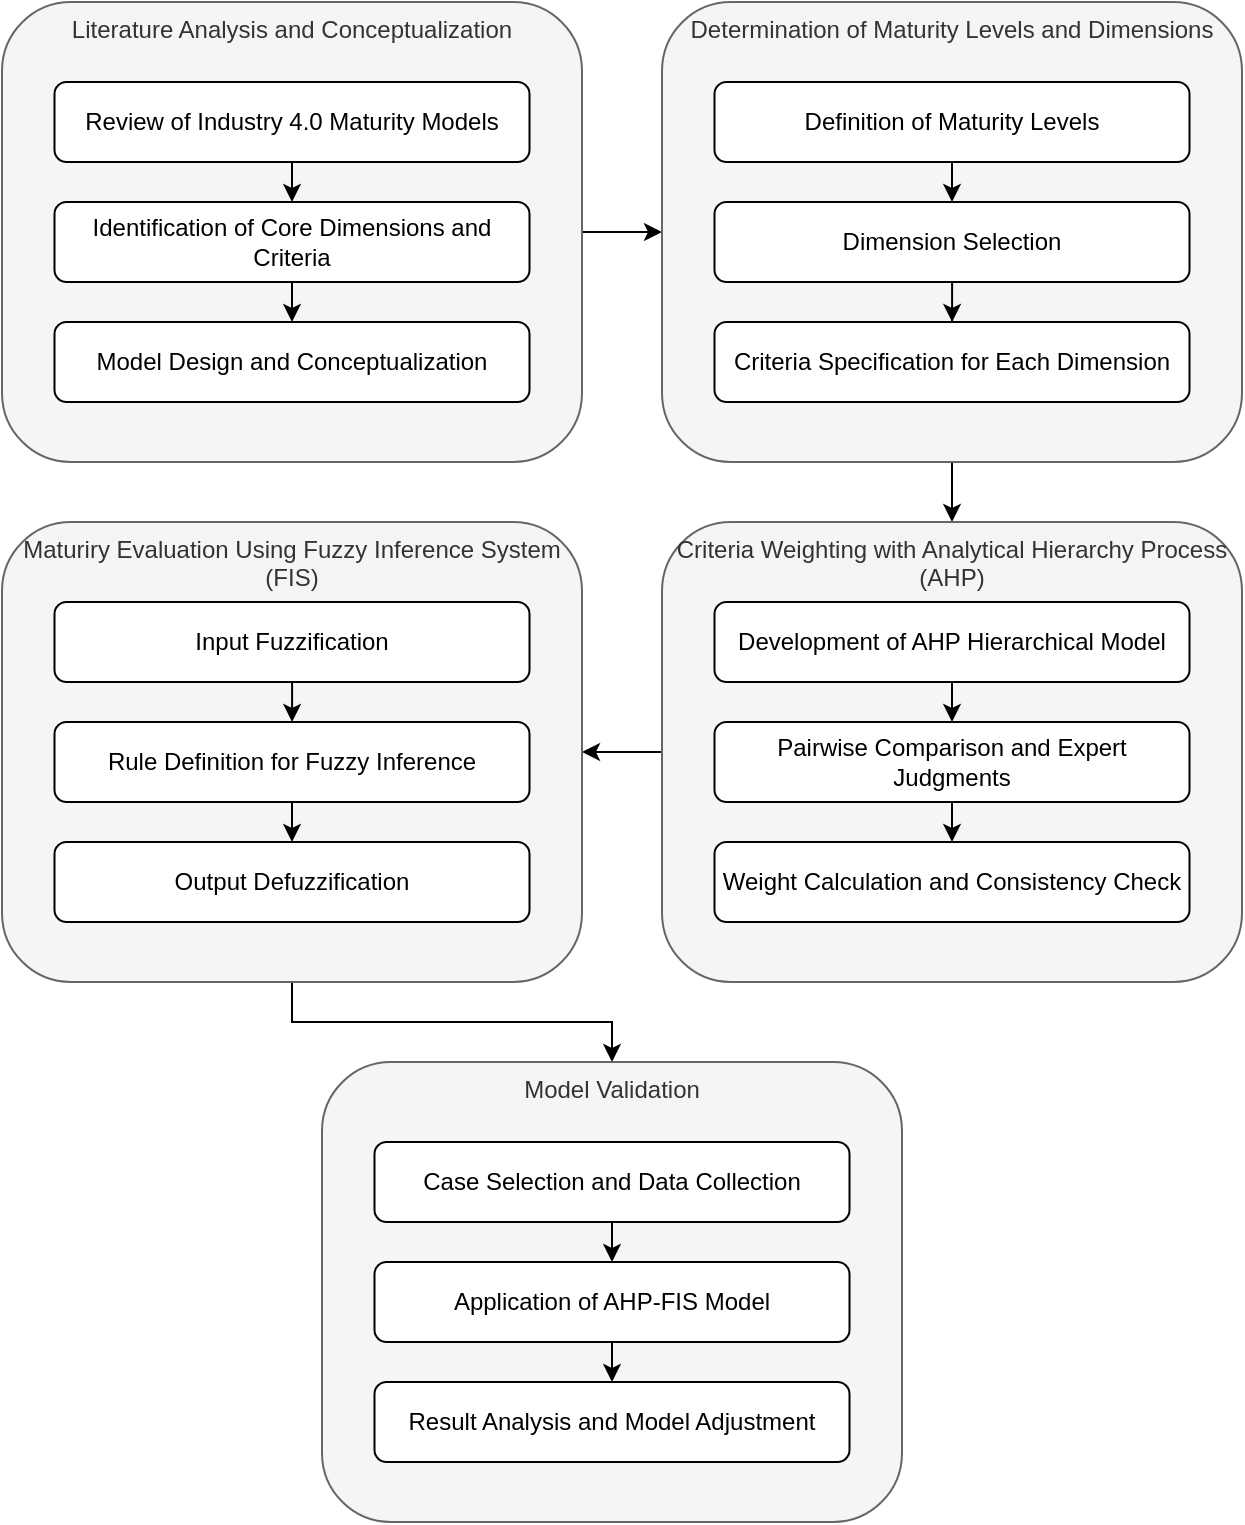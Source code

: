 <mxfile version="24.8.3">
  <diagram name="Page-1" id="3pdvLwn51PIEMLrjXKrF">
    <mxGraphModel dx="1728" dy="913" grid="1" gridSize="10" guides="1" tooltips="1" connect="1" arrows="1" fold="1" page="1" pageScale="1" pageWidth="850" pageHeight="1100" math="0" shadow="0">
      <root>
        <mxCell id="0" />
        <mxCell id="1" parent="0" />
        <mxCell id="jXOtGEoX0SLwzM6ANyzr-24" style="edgeStyle=orthogonalEdgeStyle;rounded=0;orthogonalLoop=1;jettySize=auto;html=1;exitX=1;exitY=0.5;exitDx=0;exitDy=0;entryX=0;entryY=0.5;entryDx=0;entryDy=0;" edge="1" parent="1" source="hZDAZnnxtma5DgunRPRr-1" target="jXOtGEoX0SLwzM6ANyzr-6">
          <mxGeometry relative="1" as="geometry" />
        </mxCell>
        <mxCell id="hZDAZnnxtma5DgunRPRr-1" value="Literature Analysis and Conceptualization" style="rounded=1;whiteSpace=wrap;html=1;verticalAlign=top;fillColor=#f5f5f5;fontColor=#333333;strokeColor=#666666;" parent="1" vertex="1">
          <mxGeometry x="80" y="370" width="290" height="230" as="geometry" />
        </mxCell>
        <mxCell id="jXOtGEoX0SLwzM6ANyzr-28" style="edgeStyle=orthogonalEdgeStyle;rounded=0;orthogonalLoop=1;jettySize=auto;html=1;exitX=0.5;exitY=1;exitDx=0;exitDy=0;entryX=0.5;entryY=0;entryDx=0;entryDy=0;" edge="1" parent="1" source="jXOtGEoX0SLwzM6ANyzr-1" target="jXOtGEoX0SLwzM6ANyzr-4">
          <mxGeometry relative="1" as="geometry" />
        </mxCell>
        <mxCell id="jXOtGEoX0SLwzM6ANyzr-1" value="Review of Industry 4.0 Maturity Models" style="rounded=1;whiteSpace=wrap;html=1;" vertex="1" parent="1">
          <mxGeometry x="106.25" y="410" width="237.5" height="40" as="geometry" />
        </mxCell>
        <mxCell id="jXOtGEoX0SLwzM6ANyzr-29" style="edgeStyle=orthogonalEdgeStyle;rounded=0;orthogonalLoop=1;jettySize=auto;html=1;exitX=0.5;exitY=1;exitDx=0;exitDy=0;entryX=0.5;entryY=0;entryDx=0;entryDy=0;" edge="1" parent="1" source="jXOtGEoX0SLwzM6ANyzr-4" target="jXOtGEoX0SLwzM6ANyzr-5">
          <mxGeometry relative="1" as="geometry" />
        </mxCell>
        <mxCell id="jXOtGEoX0SLwzM6ANyzr-4" value="Identification of Core Dimensions and Criteria" style="rounded=1;whiteSpace=wrap;html=1;" vertex="1" parent="1">
          <mxGeometry x="106.25" y="470" width="237.5" height="40" as="geometry" />
        </mxCell>
        <mxCell id="jXOtGEoX0SLwzM6ANyzr-5" value="Model Design and Conceptualization" style="rounded=1;whiteSpace=wrap;html=1;" vertex="1" parent="1">
          <mxGeometry x="106.25" y="530" width="237.5" height="40" as="geometry" />
        </mxCell>
        <mxCell id="jXOtGEoX0SLwzM6ANyzr-25" style="edgeStyle=orthogonalEdgeStyle;rounded=0;orthogonalLoop=1;jettySize=auto;html=1;entryX=0.5;entryY=0;entryDx=0;entryDy=0;" edge="1" parent="1" source="jXOtGEoX0SLwzM6ANyzr-6" target="jXOtGEoX0SLwzM6ANyzr-10">
          <mxGeometry relative="1" as="geometry" />
        </mxCell>
        <mxCell id="jXOtGEoX0SLwzM6ANyzr-6" value="Determination of Maturity Levels and Dimensions" style="rounded=1;whiteSpace=wrap;html=1;verticalAlign=top;fillColor=#f5f5f5;fontColor=#333333;strokeColor=#666666;" vertex="1" parent="1">
          <mxGeometry x="410" y="370" width="290" height="230" as="geometry" />
        </mxCell>
        <mxCell id="jXOtGEoX0SLwzM6ANyzr-30" style="edgeStyle=orthogonalEdgeStyle;rounded=0;orthogonalLoop=1;jettySize=auto;html=1;exitX=0.5;exitY=1;exitDx=0;exitDy=0;entryX=0.5;entryY=0;entryDx=0;entryDy=0;" edge="1" parent="1" source="jXOtGEoX0SLwzM6ANyzr-7" target="jXOtGEoX0SLwzM6ANyzr-8">
          <mxGeometry relative="1" as="geometry" />
        </mxCell>
        <mxCell id="jXOtGEoX0SLwzM6ANyzr-7" value="Definition of Maturity Levels" style="rounded=1;whiteSpace=wrap;html=1;" vertex="1" parent="1">
          <mxGeometry x="436.25" y="410" width="237.5" height="40" as="geometry" />
        </mxCell>
        <mxCell id="jXOtGEoX0SLwzM6ANyzr-31" value="" style="edgeStyle=orthogonalEdgeStyle;rounded=0;orthogonalLoop=1;jettySize=auto;html=1;" edge="1" parent="1" source="jXOtGEoX0SLwzM6ANyzr-8" target="jXOtGEoX0SLwzM6ANyzr-9">
          <mxGeometry relative="1" as="geometry" />
        </mxCell>
        <mxCell id="jXOtGEoX0SLwzM6ANyzr-8" value="Dimension Selection" style="rounded=1;whiteSpace=wrap;html=1;" vertex="1" parent="1">
          <mxGeometry x="436.25" y="470" width="237.5" height="40" as="geometry" />
        </mxCell>
        <mxCell id="jXOtGEoX0SLwzM6ANyzr-9" value="Criteria Specification for Each Dimension" style="rounded=1;whiteSpace=wrap;html=1;" vertex="1" parent="1">
          <mxGeometry x="436.25" y="530" width="237.5" height="40" as="geometry" />
        </mxCell>
        <mxCell id="jXOtGEoX0SLwzM6ANyzr-26" style="edgeStyle=orthogonalEdgeStyle;rounded=0;orthogonalLoop=1;jettySize=auto;html=1;exitX=0;exitY=0.5;exitDx=0;exitDy=0;entryX=1;entryY=0.5;entryDx=0;entryDy=0;" edge="1" parent="1" source="jXOtGEoX0SLwzM6ANyzr-10" target="jXOtGEoX0SLwzM6ANyzr-16">
          <mxGeometry relative="1" as="geometry" />
        </mxCell>
        <mxCell id="jXOtGEoX0SLwzM6ANyzr-10" value="Criteria Weighting with Analytical Hierarchy Process (AHP)" style="rounded=1;whiteSpace=wrap;html=1;verticalAlign=top;fillColor=#f5f5f5;fontColor=#333333;strokeColor=#666666;" vertex="1" parent="1">
          <mxGeometry x="410" y="630" width="290" height="230" as="geometry" />
        </mxCell>
        <mxCell id="jXOtGEoX0SLwzM6ANyzr-32" style="edgeStyle=orthogonalEdgeStyle;rounded=0;orthogonalLoop=1;jettySize=auto;html=1;exitX=0.5;exitY=1;exitDx=0;exitDy=0;entryX=0.5;entryY=0;entryDx=0;entryDy=0;" edge="1" parent="1" source="jXOtGEoX0SLwzM6ANyzr-11" target="jXOtGEoX0SLwzM6ANyzr-12">
          <mxGeometry relative="1" as="geometry" />
        </mxCell>
        <mxCell id="jXOtGEoX0SLwzM6ANyzr-11" value="Development of AHP Hierarchical Model" style="rounded=1;whiteSpace=wrap;html=1;" vertex="1" parent="1">
          <mxGeometry x="436.25" y="670" width="237.5" height="40" as="geometry" />
        </mxCell>
        <mxCell id="jXOtGEoX0SLwzM6ANyzr-33" style="edgeStyle=orthogonalEdgeStyle;rounded=0;orthogonalLoop=1;jettySize=auto;html=1;exitX=0.5;exitY=1;exitDx=0;exitDy=0;entryX=0.5;entryY=0;entryDx=0;entryDy=0;" edge="1" parent="1" source="jXOtGEoX0SLwzM6ANyzr-12" target="jXOtGEoX0SLwzM6ANyzr-13">
          <mxGeometry relative="1" as="geometry" />
        </mxCell>
        <mxCell id="jXOtGEoX0SLwzM6ANyzr-12" value="Pairwise Comparison and Expert Judgments" style="rounded=1;whiteSpace=wrap;html=1;" vertex="1" parent="1">
          <mxGeometry x="436.25" y="730" width="237.5" height="40" as="geometry" />
        </mxCell>
        <mxCell id="jXOtGEoX0SLwzM6ANyzr-13" value="Weight Calculation and Consistency Check" style="rounded=1;whiteSpace=wrap;html=1;" vertex="1" parent="1">
          <mxGeometry x="436.25" y="790" width="237.5" height="40" as="geometry" />
        </mxCell>
        <mxCell id="jXOtGEoX0SLwzM6ANyzr-27" style="edgeStyle=orthogonalEdgeStyle;rounded=0;orthogonalLoop=1;jettySize=auto;html=1;exitX=0.5;exitY=1;exitDx=0;exitDy=0;entryX=0.5;entryY=0;entryDx=0;entryDy=0;" edge="1" parent="1" source="jXOtGEoX0SLwzM6ANyzr-16" target="jXOtGEoX0SLwzM6ANyzr-20">
          <mxGeometry relative="1" as="geometry" />
        </mxCell>
        <mxCell id="jXOtGEoX0SLwzM6ANyzr-16" value="Maturiry Evaluation Using Fuzzy Inference System (FIS)" style="rounded=1;whiteSpace=wrap;html=1;verticalAlign=top;fillColor=#f5f5f5;fontColor=#333333;strokeColor=#666666;" vertex="1" parent="1">
          <mxGeometry x="80" y="630" width="290" height="230" as="geometry" />
        </mxCell>
        <mxCell id="jXOtGEoX0SLwzM6ANyzr-35" style="edgeStyle=orthogonalEdgeStyle;rounded=0;orthogonalLoop=1;jettySize=auto;html=1;entryX=0.5;entryY=0;entryDx=0;entryDy=0;" edge="1" parent="1" source="jXOtGEoX0SLwzM6ANyzr-17" target="jXOtGEoX0SLwzM6ANyzr-18">
          <mxGeometry relative="1" as="geometry" />
        </mxCell>
        <mxCell id="jXOtGEoX0SLwzM6ANyzr-17" value="Input Fuzzification" style="rounded=1;whiteSpace=wrap;html=1;" vertex="1" parent="1">
          <mxGeometry x="106.25" y="670" width="237.5" height="40" as="geometry" />
        </mxCell>
        <mxCell id="jXOtGEoX0SLwzM6ANyzr-36" style="edgeStyle=orthogonalEdgeStyle;rounded=0;orthogonalLoop=1;jettySize=auto;html=1;exitX=0.5;exitY=1;exitDx=0;exitDy=0;entryX=0.5;entryY=0;entryDx=0;entryDy=0;" edge="1" parent="1" source="jXOtGEoX0SLwzM6ANyzr-18" target="jXOtGEoX0SLwzM6ANyzr-19">
          <mxGeometry relative="1" as="geometry" />
        </mxCell>
        <mxCell id="jXOtGEoX0SLwzM6ANyzr-18" value="Rule Definition for Fuzzy Inference" style="rounded=1;whiteSpace=wrap;html=1;" vertex="1" parent="1">
          <mxGeometry x="106.25" y="730" width="237.5" height="40" as="geometry" />
        </mxCell>
        <mxCell id="jXOtGEoX0SLwzM6ANyzr-19" value="Output Defuzzification" style="rounded=1;whiteSpace=wrap;html=1;" vertex="1" parent="1">
          <mxGeometry x="106.25" y="790" width="237.5" height="40" as="geometry" />
        </mxCell>
        <mxCell id="jXOtGEoX0SLwzM6ANyzr-20" value="Model Validation" style="rounded=1;whiteSpace=wrap;html=1;verticalAlign=top;fillColor=#f5f5f5;fontColor=#333333;strokeColor=#666666;" vertex="1" parent="1">
          <mxGeometry x="240" y="900" width="290" height="230" as="geometry" />
        </mxCell>
        <mxCell id="jXOtGEoX0SLwzM6ANyzr-37" style="edgeStyle=orthogonalEdgeStyle;rounded=0;orthogonalLoop=1;jettySize=auto;html=1;exitX=0.5;exitY=1;exitDx=0;exitDy=0;entryX=0.5;entryY=0;entryDx=0;entryDy=0;" edge="1" parent="1" source="jXOtGEoX0SLwzM6ANyzr-21" target="jXOtGEoX0SLwzM6ANyzr-22">
          <mxGeometry relative="1" as="geometry" />
        </mxCell>
        <mxCell id="jXOtGEoX0SLwzM6ANyzr-21" value="Case Selection and Data Collection" style="rounded=1;whiteSpace=wrap;html=1;" vertex="1" parent="1">
          <mxGeometry x="266.25" y="940" width="237.5" height="40" as="geometry" />
        </mxCell>
        <mxCell id="jXOtGEoX0SLwzM6ANyzr-38" style="edgeStyle=orthogonalEdgeStyle;rounded=0;orthogonalLoop=1;jettySize=auto;html=1;exitX=0.5;exitY=1;exitDx=0;exitDy=0;entryX=0.5;entryY=0;entryDx=0;entryDy=0;" edge="1" parent="1" source="jXOtGEoX0SLwzM6ANyzr-22" target="jXOtGEoX0SLwzM6ANyzr-23">
          <mxGeometry relative="1" as="geometry" />
        </mxCell>
        <mxCell id="jXOtGEoX0SLwzM6ANyzr-22" value="Application of AHP-FIS Model" style="rounded=1;whiteSpace=wrap;html=1;" vertex="1" parent="1">
          <mxGeometry x="266.25" y="1000" width="237.5" height="40" as="geometry" />
        </mxCell>
        <mxCell id="jXOtGEoX0SLwzM6ANyzr-23" value="Result Analysis and Model Adjustment" style="rounded=1;whiteSpace=wrap;html=1;" vertex="1" parent="1">
          <mxGeometry x="266.25" y="1060" width="237.5" height="40" as="geometry" />
        </mxCell>
      </root>
    </mxGraphModel>
  </diagram>
</mxfile>
